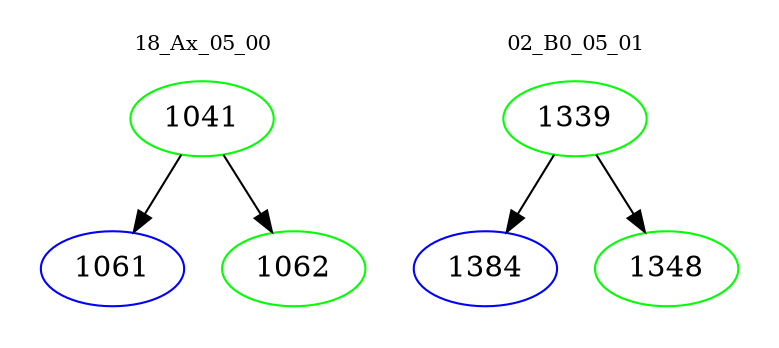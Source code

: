 digraph{
subgraph cluster_0 {
color = white
label = "18_Ax_05_00";
fontsize=10;
T0_1041 [label="1041", color="green"]
T0_1041 -> T0_1061 [color="black"]
T0_1061 [label="1061", color="blue"]
T0_1041 -> T0_1062 [color="black"]
T0_1062 [label="1062", color="green"]
}
subgraph cluster_1 {
color = white
label = "02_B0_05_01";
fontsize=10;
T1_1339 [label="1339", color="green"]
T1_1339 -> T1_1384 [color="black"]
T1_1384 [label="1384", color="blue"]
T1_1339 -> T1_1348 [color="black"]
T1_1348 [label="1348", color="green"]
}
}
